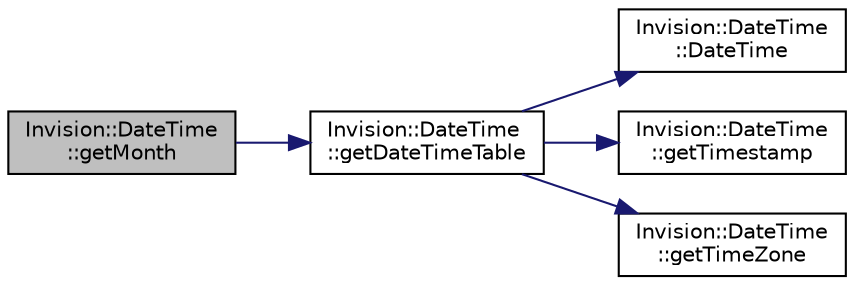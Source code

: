digraph "Invision::DateTime::getMonth"
{
 // LATEX_PDF_SIZE
  edge [fontname="Helvetica",fontsize="10",labelfontname="Helvetica",labelfontsize="10"];
  node [fontname="Helvetica",fontsize="10",shape=record];
  rankdir="LR";
  Node1 [label="Invision::DateTime\l::getMonth",height=0.2,width=0.4,color="black", fillcolor="grey75", style="filled", fontcolor="black",tooltip=" "];
  Node1 -> Node2 [color="midnightblue",fontsize="10",style="solid",fontname="Helvetica"];
  Node2 [label="Invision::DateTime\l::getDateTimeTable",height=0.2,width=0.4,color="black", fillcolor="white", style="filled",URL="$class_invision_1_1_date_time.html#a71c90bad77514b71d4ca90ffc8e22aaf",tooltip=" "];
  Node2 -> Node3 [color="midnightblue",fontsize="10",style="solid",fontname="Helvetica"];
  Node3 [label="Invision::DateTime\l::DateTime",height=0.2,width=0.4,color="black", fillcolor="white", style="filled",URL="$class_invision_1_1_date_time.html#a75d5fa8a3fb096ef8539b08fcad3e275",tooltip=" "];
  Node2 -> Node4 [color="midnightblue",fontsize="10",style="solid",fontname="Helvetica"];
  Node4 [label="Invision::DateTime\l::getTimestamp",height=0.2,width=0.4,color="black", fillcolor="white", style="filled",URL="$class_invision_1_1_date_time.html#a81f7cbf23fdbdc61c6acf51a4f1fe0e3",tooltip=" "];
  Node2 -> Node5 [color="midnightblue",fontsize="10",style="solid",fontname="Helvetica"];
  Node5 [label="Invision::DateTime\l::getTimeZone",height=0.2,width=0.4,color="black", fillcolor="white", style="filled",URL="$class_invision_1_1_date_time.html#aa99d70d0ead2d6e23407b80873e4c739",tooltip=" "];
}
